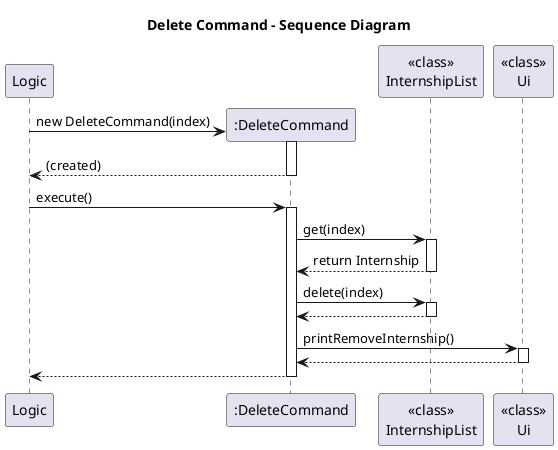 @startuml
title Delete Command - Sequence Diagram

participant Logic
create ":DeleteCommand" as DC
participant "<<class>>\nInternshipList" as IL
participant "<<class>>\nUi" as UI

Logic -> DC**: new DeleteCommand(index)
activate DC
return (created)
deactivate DC

Logic -> DC: execute()
activate DC

DC -> IL: get(index)
activate IL
IL --> DC: return Internship
deactivate IL

DC -> IL: delete(index)
activate IL

IL --> DC
deactivate IL

DC -> UI: printRemoveInternship()
activate UI
UI --> DC
deactivate UI


DC --> Logic
deactivate DC

@enduml